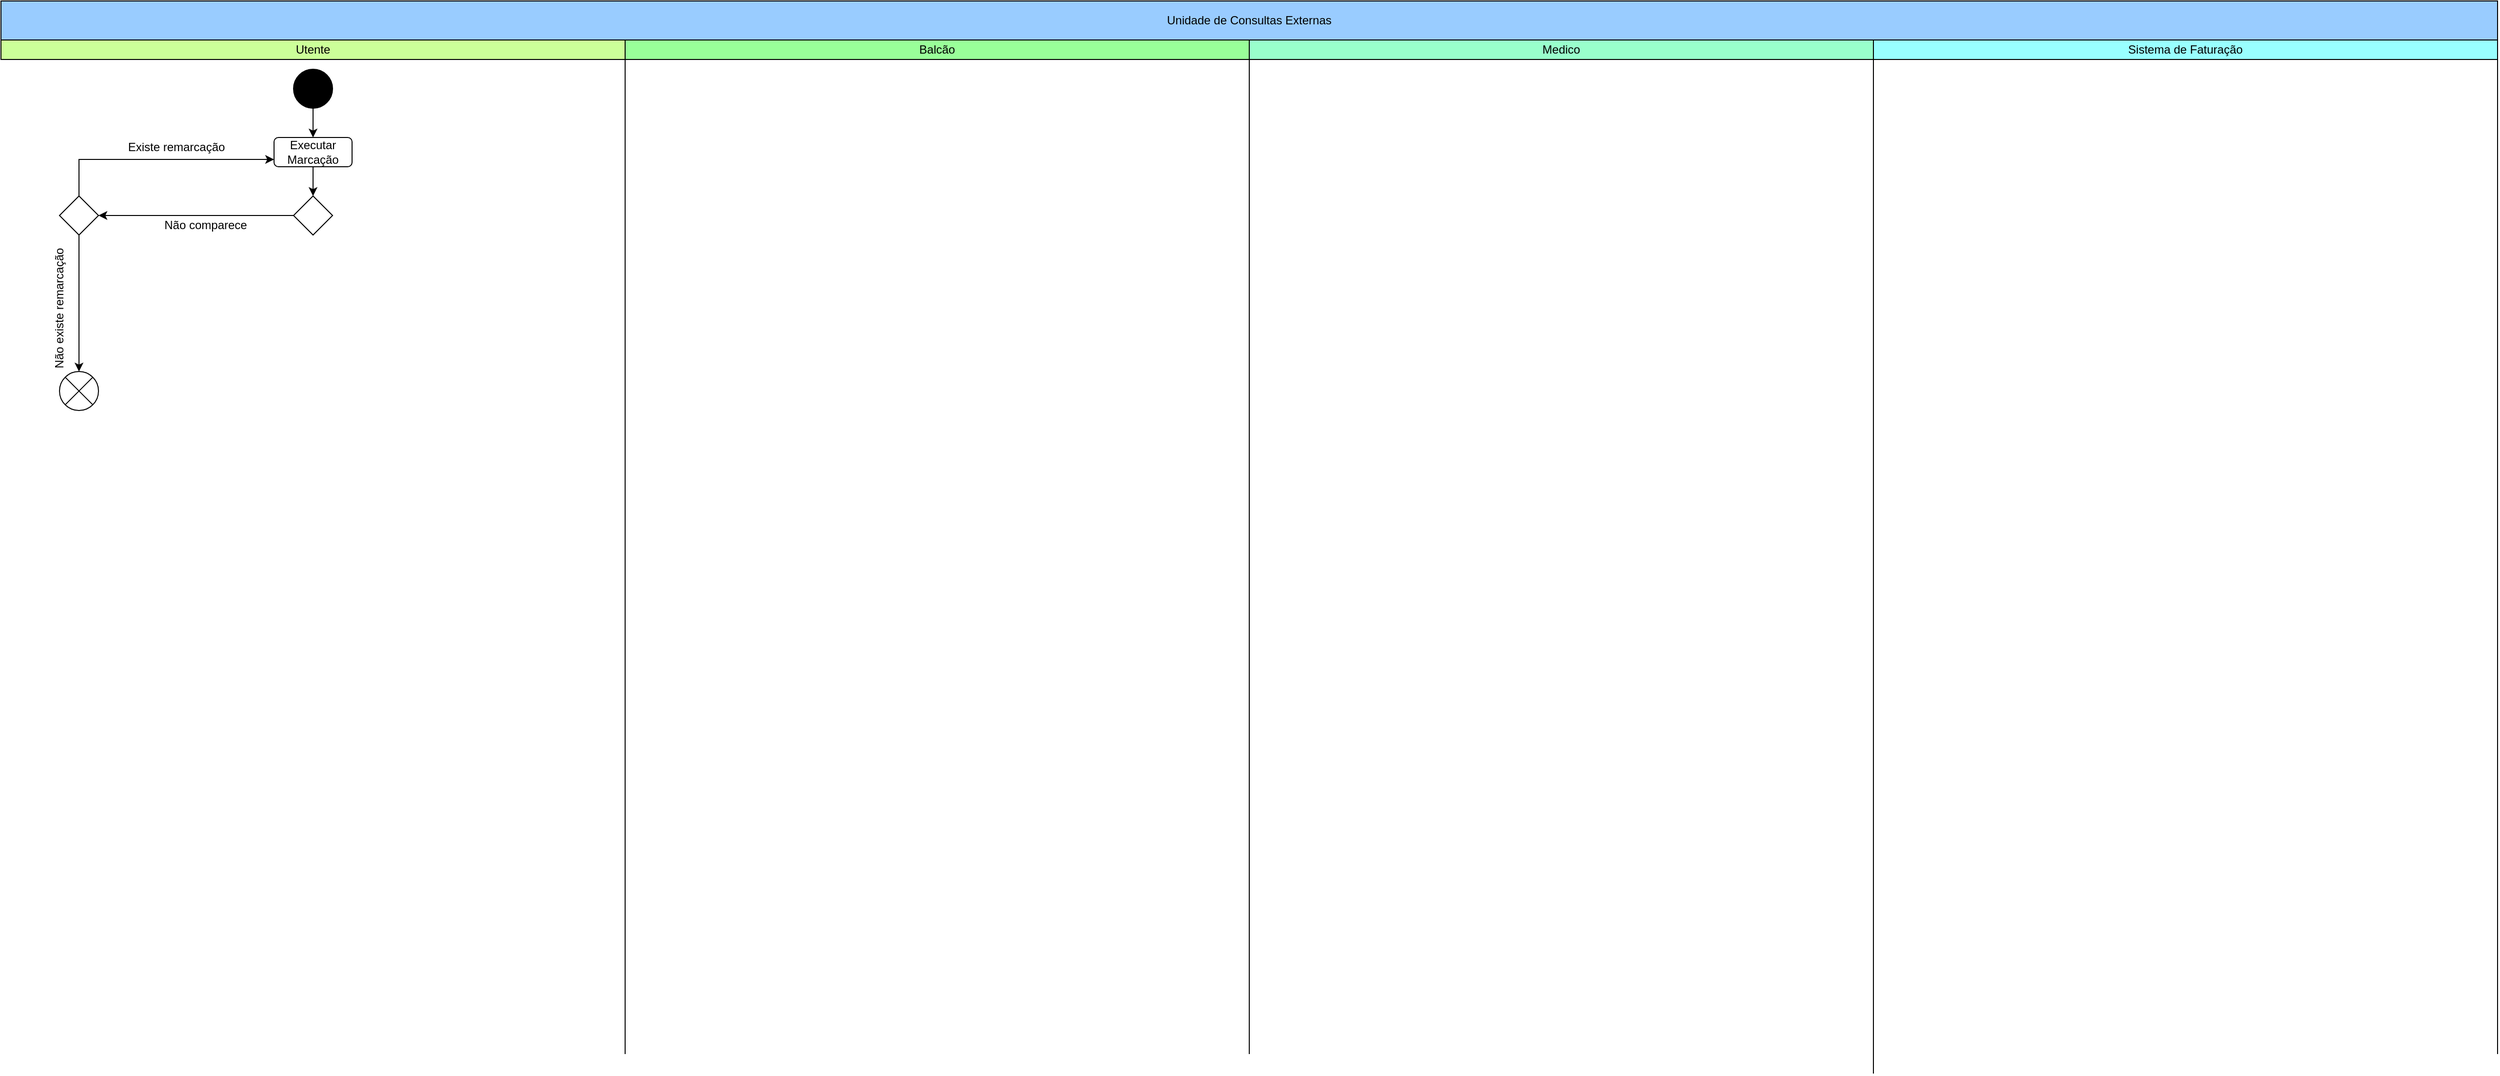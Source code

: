 <mxfile version="14.1.9" type="device"><diagram id="YFGlAYK9PAXo96AUDGe2" name="Page-1"><mxGraphModel dx="708" dy="684" grid="1" gridSize="20" guides="1" tooltips="1" connect="1" arrows="1" fold="1" page="1" pageScale="1" pageWidth="850" pageHeight="1100" math="0" shadow="0"><root><mxCell id="0"/><mxCell id="1" parent="0"/><mxCell id="7psXk7r1a1WP9reYpq1i-3" value="Utente" style="rounded=0;whiteSpace=wrap;html=1;fillColor=#CCFF99;" vertex="1" parent="1"><mxGeometry y="40" width="640" height="20" as="geometry"/></mxCell><mxCell id="7psXk7r1a1WP9reYpq1i-20" style="edgeStyle=orthogonalEdgeStyle;rounded=0;orthogonalLoop=1;jettySize=auto;html=1;exitX=0.75;exitY=0;exitDx=0;exitDy=0;entryX=0.278;entryY=1.317;entryDx=0;entryDy=0;entryPerimeter=0;" edge="1" parent="1" source="7psXk7r1a1WP9reYpq1i-4" target="7psXk7r1a1WP9reYpq1i-12"><mxGeometry relative="1" as="geometry"/></mxCell><mxCell id="7psXk7r1a1WP9reYpq1i-4" value="Balcão" style="rounded=0;whiteSpace=wrap;html=1;fillColor=#99FF99;" vertex="1" parent="1"><mxGeometry x="640" y="40" width="640" height="20" as="geometry"/></mxCell><mxCell id="7psXk7r1a1WP9reYpq1i-5" value="Medico" style="rounded=0;whiteSpace=wrap;html=1;fillColor=#99FFCC;" vertex="1" parent="1"><mxGeometry x="1280" y="40" width="640" height="20" as="geometry"/></mxCell><mxCell id="7psXk7r1a1WP9reYpq1i-6" value="Sistema de Faturação" style="rounded=0;whiteSpace=wrap;html=1;fillColor=#99FFFF;" vertex="1" parent="1"><mxGeometry x="1920" y="40" width="640" height="20" as="geometry"/></mxCell><mxCell id="7psXk7r1a1WP9reYpq1i-7" value="" style="endArrow=none;html=1;entryX=1;entryY=1;entryDx=0;entryDy=0;" edge="1" parent="1" target="7psXk7r1a1WP9reYpq1i-6"><mxGeometry width="50" height="50" relative="1" as="geometry"><mxPoint x="2560" y="1080" as="sourcePoint"/><mxPoint x="2560" y="80" as="targetPoint"/><Array as="points"><mxPoint x="2560" y="320"/><mxPoint x="2560" y="120"/></Array></mxGeometry></mxCell><mxCell id="7psXk7r1a1WP9reYpq1i-8" value="" style="endArrow=none;html=1;entryX=0;entryY=1;entryDx=0;entryDy=0;" edge="1" parent="1"><mxGeometry width="50" height="50" relative="1" as="geometry"><mxPoint x="1280" y="1080" as="sourcePoint"/><mxPoint x="1280.0" y="40" as="targetPoint"/></mxGeometry></mxCell><mxCell id="7psXk7r1a1WP9reYpq1i-9" value="" style="endArrow=none;html=1;entryX=0;entryY=1;entryDx=0;entryDy=0;" edge="1" parent="1"><mxGeometry width="50" height="50" relative="1" as="geometry"><mxPoint x="1920" y="1100" as="sourcePoint"/><mxPoint x="1920.0" y="60" as="targetPoint"/></mxGeometry></mxCell><mxCell id="7psXk7r1a1WP9reYpq1i-10" value="" style="endArrow=none;html=1;entryX=0;entryY=1;entryDx=0;entryDy=0;" edge="1" parent="1"><mxGeometry width="50" height="50" relative="1" as="geometry"><mxPoint x="640" y="1080" as="sourcePoint"/><mxPoint x="640.0" y="40" as="targetPoint"/></mxGeometry></mxCell><mxCell id="7psXk7r1a1WP9reYpq1i-14" value="" style="edgeStyle=orthogonalEdgeStyle;rounded=0;orthogonalLoop=1;jettySize=auto;html=1;" edge="1" parent="1" source="7psXk7r1a1WP9reYpq1i-11" target="7psXk7r1a1WP9reYpq1i-13"><mxGeometry relative="1" as="geometry"/></mxCell><mxCell id="7psXk7r1a1WP9reYpq1i-11" value="" style="ellipse;whiteSpace=wrap;html=1;aspect=fixed;fillColor=#000000;" vertex="1" parent="1"><mxGeometry x="300" y="70" width="40" height="40" as="geometry"/></mxCell><mxCell id="7psXk7r1a1WP9reYpq1i-12" value="Unidade de Consultas Externas" style="rounded=0;whiteSpace=wrap;html=1;fillColor=#99CCFF;" vertex="1" parent="1"><mxGeometry width="2560" height="40" as="geometry"/></mxCell><mxCell id="7psXk7r1a1WP9reYpq1i-17" value="" style="edgeStyle=orthogonalEdgeStyle;rounded=0;orthogonalLoop=1;jettySize=auto;html=1;" edge="1" parent="1" source="7psXk7r1a1WP9reYpq1i-13" target="7psXk7r1a1WP9reYpq1i-15"><mxGeometry relative="1" as="geometry"/></mxCell><mxCell id="7psXk7r1a1WP9reYpq1i-13" value="Executar&lt;br&gt;Marcação" style="rounded=1;whiteSpace=wrap;html=1;fillColor=#FFFFFF;" vertex="1" parent="1"><mxGeometry x="280" y="140" width="80" height="30" as="geometry"/></mxCell><mxCell id="7psXk7r1a1WP9reYpq1i-15" value="" style="rhombus;whiteSpace=wrap;html=1;fillColor=#FFFFFF;" vertex="1" parent="1"><mxGeometry x="300" y="200" width="40" height="40" as="geometry"/></mxCell><mxCell id="7psXk7r1a1WP9reYpq1i-26" style="edgeStyle=orthogonalEdgeStyle;rounded=0;orthogonalLoop=1;jettySize=auto;html=1;entryX=0;entryY=0.75;entryDx=0;entryDy=0;" edge="1" parent="1" source="7psXk7r1a1WP9reYpq1i-18" target="7psXk7r1a1WP9reYpq1i-13"><mxGeometry relative="1" as="geometry"><Array as="points"><mxPoint x="80" y="162"/></Array></mxGeometry></mxCell><mxCell id="7psXk7r1a1WP9reYpq1i-30" style="edgeStyle=orthogonalEdgeStyle;rounded=0;orthogonalLoop=1;jettySize=auto;html=1;entryX=0.5;entryY=0;entryDx=0;entryDy=0;" edge="1" parent="1" source="7psXk7r1a1WP9reYpq1i-18" target="7psXk7r1a1WP9reYpq1i-28"><mxGeometry relative="1" as="geometry"/></mxCell><mxCell id="7psXk7r1a1WP9reYpq1i-18" value="" style="rhombus;whiteSpace=wrap;html=1;fillColor=#FFFFFF;" vertex="1" parent="1"><mxGeometry x="60" y="200" width="40" height="40" as="geometry"/></mxCell><mxCell id="7psXk7r1a1WP9reYpq1i-19" value="" style="endArrow=classic;html=1;exitX=0;exitY=0.5;exitDx=0;exitDy=0;entryX=1;entryY=0.5;entryDx=0;entryDy=0;" edge="1" parent="1" source="7psXk7r1a1WP9reYpq1i-15" target="7psXk7r1a1WP9reYpq1i-18"><mxGeometry width="50" height="50" relative="1" as="geometry"><mxPoint x="570" y="210" as="sourcePoint"/><mxPoint x="620" y="160" as="targetPoint"/></mxGeometry></mxCell><mxCell id="7psXk7r1a1WP9reYpq1i-23" value="Não comparece" style="text;html=1;strokeColor=none;fillColor=none;align=center;verticalAlign=middle;whiteSpace=wrap;rounded=0;" vertex="1" parent="1"><mxGeometry x="120" y="220" width="180" height="20" as="geometry"/></mxCell><mxCell id="7psXk7r1a1WP9reYpq1i-27" value="Existe remarcação" style="text;html=1;strokeColor=none;fillColor=none;align=center;verticalAlign=middle;whiteSpace=wrap;rounded=0;" vertex="1" parent="1"><mxGeometry x="100" y="140" width="160" height="20" as="geometry"/></mxCell><mxCell id="7psXk7r1a1WP9reYpq1i-28" value="" style="shape=sumEllipse;perimeter=ellipsePerimeter;whiteSpace=wrap;html=1;backgroundOutline=1;fillColor=#FFFFFF;" vertex="1" parent="1"><mxGeometry x="60" y="380" width="40" height="40" as="geometry"/></mxCell><mxCell id="7psXk7r1a1WP9reYpq1i-31" value="Não existe remarcação" style="text;html=1;strokeColor=none;fillColor=none;align=center;verticalAlign=middle;whiteSpace=wrap;rounded=0;rotation=270;" vertex="1" parent="1"><mxGeometry x="-5" y="305" width="130" height="20" as="geometry"/></mxCell></root></mxGraphModel></diagram></mxfile>